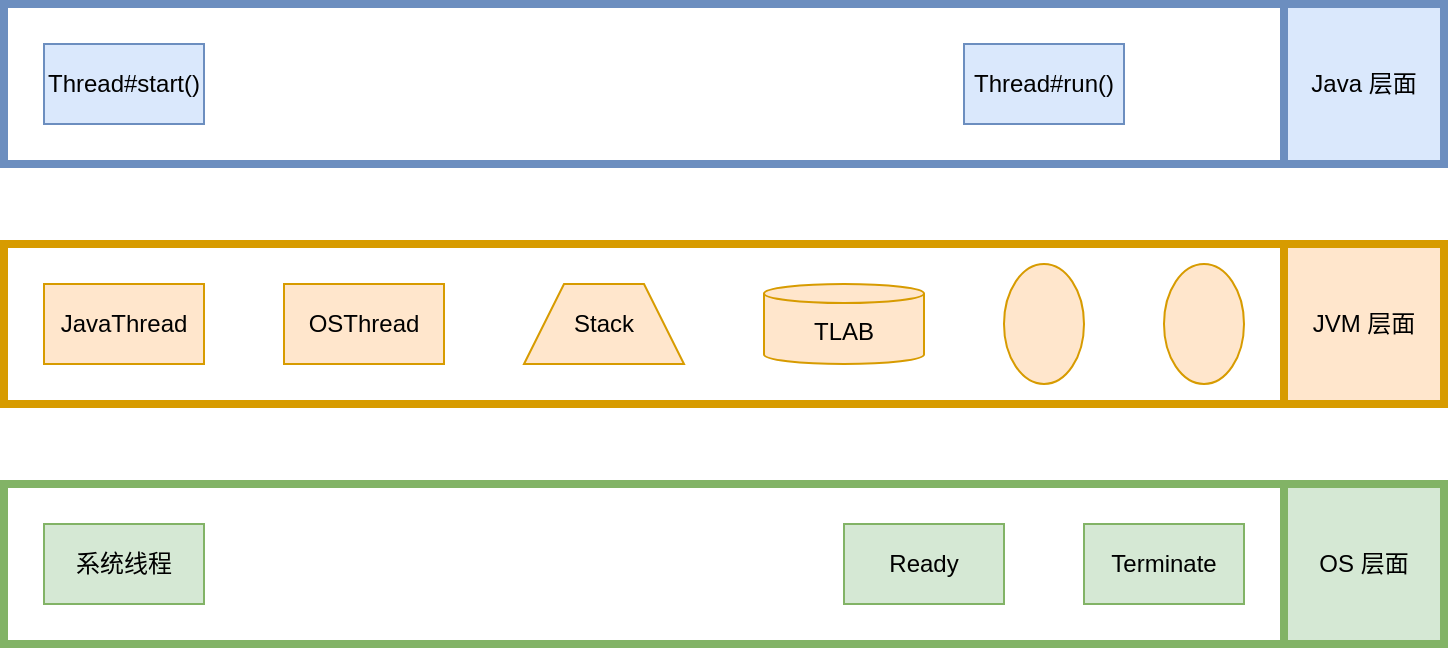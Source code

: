 <mxfile version="17.4.2" type="github">
  <diagram id="bJ92Hs5TZ8Z7czVXULVL" name="Page-1">
    <mxGraphModel dx="786" dy="1155" grid="1" gridSize="10" guides="1" tooltips="1" connect="1" arrows="1" fold="1" page="1" pageScale="1" pageWidth="1169" pageHeight="1654" math="0" shadow="0">
      <root>
        <mxCell id="0" />
        <mxCell id="1" parent="0" />
        <mxCell id="5HvtsqjPbW2SA4gr3-XW-6" value="" style="rounded=0;whiteSpace=wrap;html=1;strokeColor=#6c8ebf;strokeWidth=4;fillColor=none;" vertex="1" parent="1">
          <mxGeometry x="60" y="320" width="640" height="80" as="geometry" />
        </mxCell>
        <mxCell id="5HvtsqjPbW2SA4gr3-XW-4" value="Thread#start()" style="rounded=0;whiteSpace=wrap;html=1;strokeColor=#6c8ebf;strokeWidth=1;fillColor=#dae8fc;" vertex="1" parent="1">
          <mxGeometry x="80" y="340" width="80" height="40" as="geometry" />
        </mxCell>
        <mxCell id="5HvtsqjPbW2SA4gr3-XW-5" value="Thread#run()" style="rounded=0;whiteSpace=wrap;html=1;strokeColor=#6c8ebf;strokeWidth=1;fillColor=#dae8fc;" vertex="1" parent="1">
          <mxGeometry x="540" y="340" width="80" height="40" as="geometry" />
        </mxCell>
        <mxCell id="5HvtsqjPbW2SA4gr3-XW-7" value="" style="rounded=0;whiteSpace=wrap;html=1;strokeColor=#d79b00;strokeWidth=4;fillColor=none;" vertex="1" parent="1">
          <mxGeometry x="60" y="440" width="640" height="80" as="geometry" />
        </mxCell>
        <mxCell id="5HvtsqjPbW2SA4gr3-XW-8" value="" style="rounded=0;whiteSpace=wrap;html=1;strokeColor=#82b366;strokeWidth=4;fillColor=none;" vertex="1" parent="1">
          <mxGeometry x="60" y="560" width="640" height="80" as="geometry" />
        </mxCell>
        <mxCell id="5HvtsqjPbW2SA4gr3-XW-9" value="JavaThread" style="rounded=0;whiteSpace=wrap;html=1;strokeColor=#d79b00;strokeWidth=1;fillColor=#ffe6cc;" vertex="1" parent="1">
          <mxGeometry x="80" y="460" width="80" height="40" as="geometry" />
        </mxCell>
        <mxCell id="5HvtsqjPbW2SA4gr3-XW-10" value="OSThread" style="rounded=0;whiteSpace=wrap;html=1;strokeColor=#d79b00;strokeWidth=1;fillColor=#ffe6cc;" vertex="1" parent="1">
          <mxGeometry x="200" y="460" width="80" height="40" as="geometry" />
        </mxCell>
        <mxCell id="5HvtsqjPbW2SA4gr3-XW-11" value="系统线程" style="rounded=0;whiteSpace=wrap;html=1;strokeColor=#82b366;strokeWidth=1;fillColor=#d5e8d4;" vertex="1" parent="1">
          <mxGeometry x="80" y="580" width="80" height="40" as="geometry" />
        </mxCell>
        <mxCell id="5HvtsqjPbW2SA4gr3-XW-12" value="Stack" style="shape=trapezoid;perimeter=trapezoidPerimeter;whiteSpace=wrap;html=1;fixedSize=1;strokeColor=#d79b00;strokeWidth=1;fillColor=#ffe6cc;" vertex="1" parent="1">
          <mxGeometry x="320" y="460" width="80" height="40" as="geometry" />
        </mxCell>
        <mxCell id="5HvtsqjPbW2SA4gr3-XW-13" value="TLAB" style="shape=cylinder3;whiteSpace=wrap;html=1;boundedLbl=1;backgroundOutline=1;size=4.759;strokeColor=#d79b00;strokeWidth=1;fillColor=#ffe6cc;" vertex="1" parent="1">
          <mxGeometry x="440" y="460" width="80" height="40" as="geometry" />
        </mxCell>
        <mxCell id="5HvtsqjPbW2SA4gr3-XW-14" value="" style="ellipse;whiteSpace=wrap;html=1;strokeColor=#d79b00;strokeWidth=1;fillColor=#ffe6cc;" vertex="1" parent="1">
          <mxGeometry x="560" y="450" width="40" height="60" as="geometry" />
        </mxCell>
        <mxCell id="5HvtsqjPbW2SA4gr3-XW-15" value="" style="ellipse;whiteSpace=wrap;html=1;strokeColor=#d79b00;strokeWidth=1;fillColor=#ffe6cc;" vertex="1" parent="1">
          <mxGeometry x="640" y="450" width="40" height="60" as="geometry" />
        </mxCell>
        <mxCell id="5HvtsqjPbW2SA4gr3-XW-16" value="Ready" style="rounded=0;whiteSpace=wrap;html=1;strokeColor=#82b366;strokeWidth=1;fillColor=#d5e8d4;" vertex="1" parent="1">
          <mxGeometry x="480" y="580" width="80" height="40" as="geometry" />
        </mxCell>
        <mxCell id="5HvtsqjPbW2SA4gr3-XW-17" value="Terminate" style="rounded=0;whiteSpace=wrap;html=1;strokeColor=#82b366;strokeWidth=1;fillColor=#d5e8d4;" vertex="1" parent="1">
          <mxGeometry x="600" y="580" width="80" height="40" as="geometry" />
        </mxCell>
        <mxCell id="5HvtsqjPbW2SA4gr3-XW-18" value="Java 层面" style="text;html=1;strokeColor=#6c8ebf;fillColor=#dae8fc;align=center;verticalAlign=middle;whiteSpace=wrap;rounded=0;strokeWidth=4;" vertex="1" parent="1">
          <mxGeometry x="700" y="320" width="80" height="80" as="geometry" />
        </mxCell>
        <mxCell id="5HvtsqjPbW2SA4gr3-XW-19" value="JVM 层面" style="text;html=1;strokeColor=#d79b00;fillColor=#ffe6cc;align=center;verticalAlign=middle;whiteSpace=wrap;rounded=0;strokeWidth=4;" vertex="1" parent="1">
          <mxGeometry x="700" y="440" width="80" height="80" as="geometry" />
        </mxCell>
        <mxCell id="5HvtsqjPbW2SA4gr3-XW-20" value="OS 层面" style="text;html=1;strokeColor=#82b366;fillColor=#d5e8d4;align=center;verticalAlign=middle;whiteSpace=wrap;rounded=0;strokeWidth=4;" vertex="1" parent="1">
          <mxGeometry x="700" y="560" width="80" height="80" as="geometry" />
        </mxCell>
      </root>
    </mxGraphModel>
  </diagram>
</mxfile>
